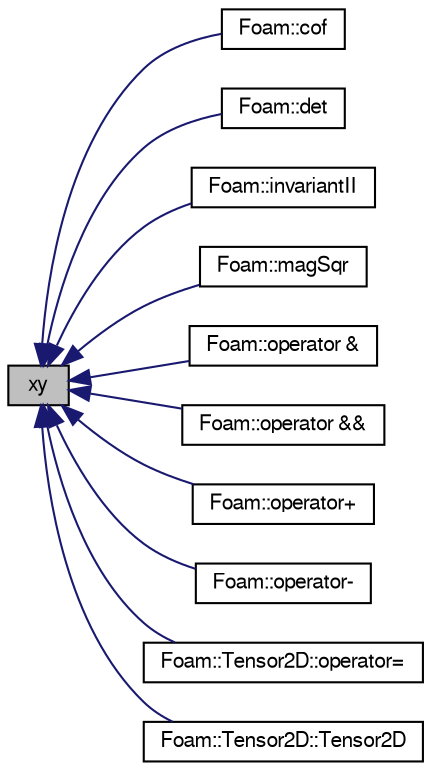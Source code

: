 digraph "xy"
{
  bgcolor="transparent";
  edge [fontname="FreeSans",fontsize="10",labelfontname="FreeSans",labelfontsize="10"];
  node [fontname="FreeSans",fontsize="10",shape=record];
  rankdir="LR";
  Node27 [label="xy",height=0.2,width=0.4,color="black", fillcolor="grey75", style="filled", fontcolor="black"];
  Node27 -> Node28 [dir="back",color="midnightblue",fontsize="10",style="solid",fontname="FreeSans"];
  Node28 [label="Foam::cof",height=0.2,width=0.4,color="black",URL="$a21124.html#aea93a5e6bace31395defbd69d2fb296a",tooltip="Return the cofactor symmetric tensor of a symmetric tensor. "];
  Node27 -> Node29 [dir="back",color="midnightblue",fontsize="10",style="solid",fontname="FreeSans"];
  Node29 [label="Foam::det",height=0.2,width=0.4,color="black",URL="$a21124.html#a7c2b089769096e4b01a1572971b97436",tooltip="Return the determinant of a symmetric tensor. "];
  Node27 -> Node30 [dir="back",color="midnightblue",fontsize="10",style="solid",fontname="FreeSans"];
  Node30 [label="Foam::invariantII",height=0.2,width=0.4,color="black",URL="$a21124.html#a80f4a4e114b95296270a2d1b8cf1d047",tooltip="Return the 2nd invariant of a symmetric tensor. "];
  Node27 -> Node31 [dir="back",color="midnightblue",fontsize="10",style="solid",fontname="FreeSans"];
  Node31 [label="Foam::magSqr",height=0.2,width=0.4,color="black",URL="$a21124.html#a3434a09ac3b9ac5cc5618051c4140b73"];
  Node27 -> Node32 [dir="back",color="midnightblue",fontsize="10",style="solid",fontname="FreeSans"];
  Node32 [label="Foam::operator &",height=0.2,width=0.4,color="black",URL="$a21124.html#a3c74747d6d7cb4bd14c14dbf1c31abc0",tooltip="Inner-product between two symmetric tensors. "];
  Node27 -> Node33 [dir="back",color="midnightblue",fontsize="10",style="solid",fontname="FreeSans"];
  Node33 [label="Foam::operator &&",height=0.2,width=0.4,color="black",URL="$a21124.html#a5d2b09aa740cf53c1cae5ecb3c87bd6b",tooltip="Double-dot-product between a symmetric tensor and a symmetric tensor. "];
  Node27 -> Node34 [dir="back",color="midnightblue",fontsize="10",style="solid",fontname="FreeSans"];
  Node34 [label="Foam::operator+",height=0.2,width=0.4,color="black",URL="$a21124.html#a70766d7af9f52b534271768d8ee3b539"];
  Node27 -> Node35 [dir="back",color="midnightblue",fontsize="10",style="solid",fontname="FreeSans"];
  Node35 [label="Foam::operator-",height=0.2,width=0.4,color="black",URL="$a21124.html#a9d430e44ce41add1d94be3e64a5ae9b7"];
  Node27 -> Node36 [dir="back",color="midnightblue",fontsize="10",style="solid",fontname="FreeSans"];
  Node36 [label="Foam::Tensor2D::operator=",height=0.2,width=0.4,color="black",URL="$a28390.html#ac3b8fbffd046696a09381bb472c36b54",tooltip="Copy SymmTensor2D. "];
  Node27 -> Node37 [dir="back",color="midnightblue",fontsize="10",style="solid",fontname="FreeSans"];
  Node37 [label="Foam::Tensor2D::Tensor2D",height=0.2,width=0.4,color="black",URL="$a28390.html#a12f47dffd60bba9218eec4b6871bcc62",tooltip="Construct given SymmTensor2D. "];
}

